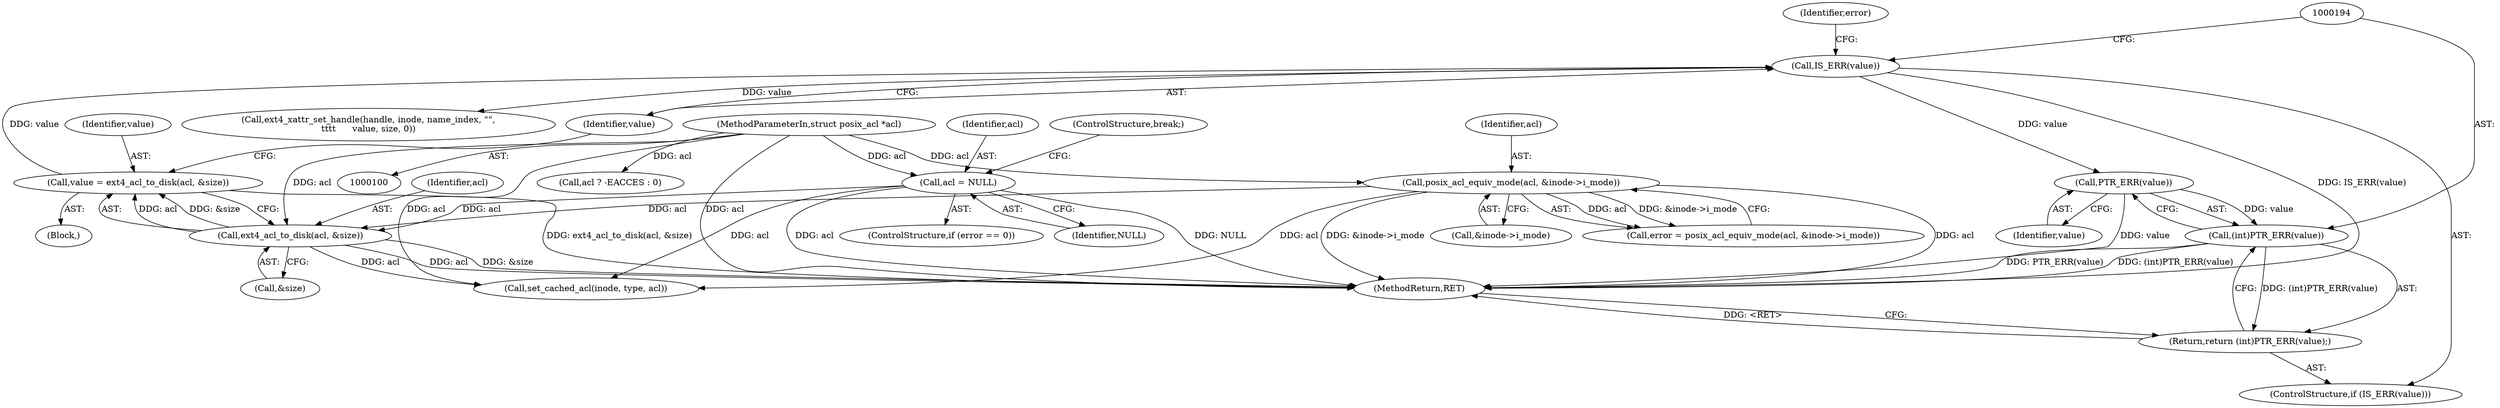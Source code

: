 digraph "1_linux_073931017b49d9458aa351605b43a7e34598caef_3@pointer" {
"1000195" [label="(Call,PTR_ERR(value))"];
"1000190" [label="(Call,IS_ERR(value))"];
"1000183" [label="(Call,value = ext4_acl_to_disk(acl, &size))"];
"1000185" [label="(Call,ext4_acl_to_disk(acl, &size))"];
"1000128" [label="(Call,posix_acl_equiv_mode(acl, &inode->i_mode))"];
"1000104" [label="(MethodParameterIn,struct posix_acl *acl)"];
"1000155" [label="(Call,acl = NULL)"];
"1000193" [label="(Call,(int)PTR_ERR(value))"];
"1000192" [label="(Return,return (int)PTR_ERR(value);)"];
"1000170" [label="(Call,acl ? -EACCES : 0)"];
"1000191" [label="(Identifier,value)"];
"1000104" [label="(MethodParameterIn,struct posix_acl *acl)"];
"1000183" [label="(Call,value = ext4_acl_to_disk(acl, &size))"];
"1000155" [label="(Call,acl = NULL)"];
"1000195" [label="(Call,PTR_ERR(value))"];
"1000193" [label="(Call,(int)PTR_ERR(value))"];
"1000182" [label="(Block,)"];
"1000218" [label="(MethodReturn,RET)"];
"1000198" [label="(Identifier,error)"];
"1000157" [label="(Identifier,NULL)"];
"1000156" [label="(Identifier,acl)"];
"1000158" [label="(ControlStructure,break;)"];
"1000189" [label="(ControlStructure,if (IS_ERR(value)))"];
"1000190" [label="(Call,IS_ERR(value))"];
"1000151" [label="(ControlStructure,if (error == 0))"];
"1000129" [label="(Identifier,acl)"];
"1000187" [label="(Call,&size)"];
"1000126" [label="(Call,error = posix_acl_equiv_mode(acl, &inode->i_mode))"];
"1000199" [label="(Call,ext4_xattr_set_handle(handle, inode, name_index, \"\",\n\t\t\t\t      value, size, 0))"];
"1000192" [label="(Return,return (int)PTR_ERR(value);)"];
"1000184" [label="(Identifier,value)"];
"1000185" [label="(Call,ext4_acl_to_disk(acl, &size))"];
"1000130" [label="(Call,&inode->i_mode)"];
"1000128" [label="(Call,posix_acl_equiv_mode(acl, &inode->i_mode))"];
"1000186" [label="(Identifier,acl)"];
"1000212" [label="(Call,set_cached_acl(inode, type, acl))"];
"1000196" [label="(Identifier,value)"];
"1000195" -> "1000193"  [label="AST: "];
"1000195" -> "1000196"  [label="CFG: "];
"1000196" -> "1000195"  [label="AST: "];
"1000193" -> "1000195"  [label="CFG: "];
"1000195" -> "1000218"  [label="DDG: value"];
"1000195" -> "1000193"  [label="DDG: value"];
"1000190" -> "1000195"  [label="DDG: value"];
"1000190" -> "1000189"  [label="AST: "];
"1000190" -> "1000191"  [label="CFG: "];
"1000191" -> "1000190"  [label="AST: "];
"1000194" -> "1000190"  [label="CFG: "];
"1000198" -> "1000190"  [label="CFG: "];
"1000190" -> "1000218"  [label="DDG: IS_ERR(value)"];
"1000183" -> "1000190"  [label="DDG: value"];
"1000190" -> "1000199"  [label="DDG: value"];
"1000183" -> "1000182"  [label="AST: "];
"1000183" -> "1000185"  [label="CFG: "];
"1000184" -> "1000183"  [label="AST: "];
"1000185" -> "1000183"  [label="AST: "];
"1000191" -> "1000183"  [label="CFG: "];
"1000183" -> "1000218"  [label="DDG: ext4_acl_to_disk(acl, &size)"];
"1000185" -> "1000183"  [label="DDG: acl"];
"1000185" -> "1000183"  [label="DDG: &size"];
"1000185" -> "1000187"  [label="CFG: "];
"1000186" -> "1000185"  [label="AST: "];
"1000187" -> "1000185"  [label="AST: "];
"1000185" -> "1000218"  [label="DDG: acl"];
"1000185" -> "1000218"  [label="DDG: &size"];
"1000128" -> "1000185"  [label="DDG: acl"];
"1000155" -> "1000185"  [label="DDG: acl"];
"1000104" -> "1000185"  [label="DDG: acl"];
"1000185" -> "1000212"  [label="DDG: acl"];
"1000128" -> "1000126"  [label="AST: "];
"1000128" -> "1000130"  [label="CFG: "];
"1000129" -> "1000128"  [label="AST: "];
"1000130" -> "1000128"  [label="AST: "];
"1000126" -> "1000128"  [label="CFG: "];
"1000128" -> "1000218"  [label="DDG: &inode->i_mode"];
"1000128" -> "1000218"  [label="DDG: acl"];
"1000128" -> "1000126"  [label="DDG: acl"];
"1000128" -> "1000126"  [label="DDG: &inode->i_mode"];
"1000104" -> "1000128"  [label="DDG: acl"];
"1000128" -> "1000212"  [label="DDG: acl"];
"1000104" -> "1000100"  [label="AST: "];
"1000104" -> "1000218"  [label="DDG: acl"];
"1000104" -> "1000155"  [label="DDG: acl"];
"1000104" -> "1000170"  [label="DDG: acl"];
"1000104" -> "1000212"  [label="DDG: acl"];
"1000155" -> "1000151"  [label="AST: "];
"1000155" -> "1000157"  [label="CFG: "];
"1000156" -> "1000155"  [label="AST: "];
"1000157" -> "1000155"  [label="AST: "];
"1000158" -> "1000155"  [label="CFG: "];
"1000155" -> "1000218"  [label="DDG: NULL"];
"1000155" -> "1000218"  [label="DDG: acl"];
"1000155" -> "1000212"  [label="DDG: acl"];
"1000193" -> "1000192"  [label="AST: "];
"1000194" -> "1000193"  [label="AST: "];
"1000192" -> "1000193"  [label="CFG: "];
"1000193" -> "1000218"  [label="DDG: PTR_ERR(value)"];
"1000193" -> "1000218"  [label="DDG: (int)PTR_ERR(value)"];
"1000193" -> "1000192"  [label="DDG: (int)PTR_ERR(value)"];
"1000192" -> "1000189"  [label="AST: "];
"1000218" -> "1000192"  [label="CFG: "];
"1000192" -> "1000218"  [label="DDG: <RET>"];
}
